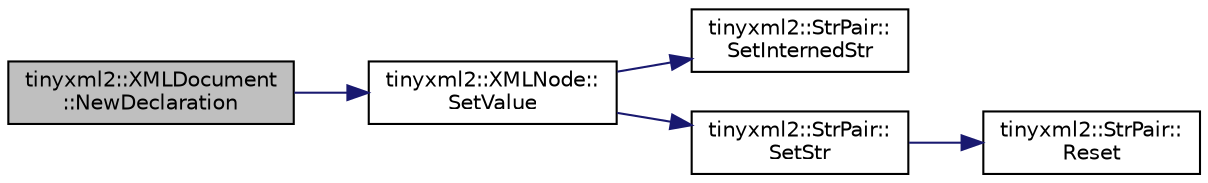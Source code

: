 digraph "tinyxml2::XMLDocument::NewDeclaration"
{
 // LATEX_PDF_SIZE
  edge [fontname="Helvetica",fontsize="10",labelfontname="Helvetica",labelfontsize="10"];
  node [fontname="Helvetica",fontsize="10",shape=record];
  rankdir="LR";
  Node1 [label="tinyxml2::XMLDocument\l::NewDeclaration",height=0.2,width=0.4,color="black", fillcolor="grey75", style="filled", fontcolor="black",tooltip=" "];
  Node1 -> Node2 [color="midnightblue",fontsize="10",style="solid",fontname="Helvetica"];
  Node2 [label="tinyxml2::XMLNode::\lSetValue",height=0.2,width=0.4,color="black", fillcolor="white", style="filled",URL="$classtinyxml2_1_1XMLNode.html#a09dd68cf9eae137579f6e50f36487513",tooltip=" "];
  Node2 -> Node3 [color="midnightblue",fontsize="10",style="solid",fontname="Helvetica"];
  Node3 [label="tinyxml2::StrPair::\lSetInternedStr",height=0.2,width=0.4,color="black", fillcolor="white", style="filled",URL="$classtinyxml2_1_1StrPair.html#a2baf6230e18333e02ab65d0897ee3941",tooltip=" "];
  Node2 -> Node4 [color="midnightblue",fontsize="10",style="solid",fontname="Helvetica"];
  Node4 [label="tinyxml2::StrPair::\lSetStr",height=0.2,width=0.4,color="black", fillcolor="white", style="filled",URL="$classtinyxml2_1_1StrPair.html#a1f82ec6b5bee35ee7466d8565e43b1de",tooltip=" "];
  Node4 -> Node5 [color="midnightblue",fontsize="10",style="solid",fontname="Helvetica"];
  Node5 [label="tinyxml2::StrPair::\lReset",height=0.2,width=0.4,color="black", fillcolor="white", style="filled",URL="$classtinyxml2_1_1StrPair.html#a80c1b3bd99bf62ae85c94a29ce537125",tooltip=" "];
}
